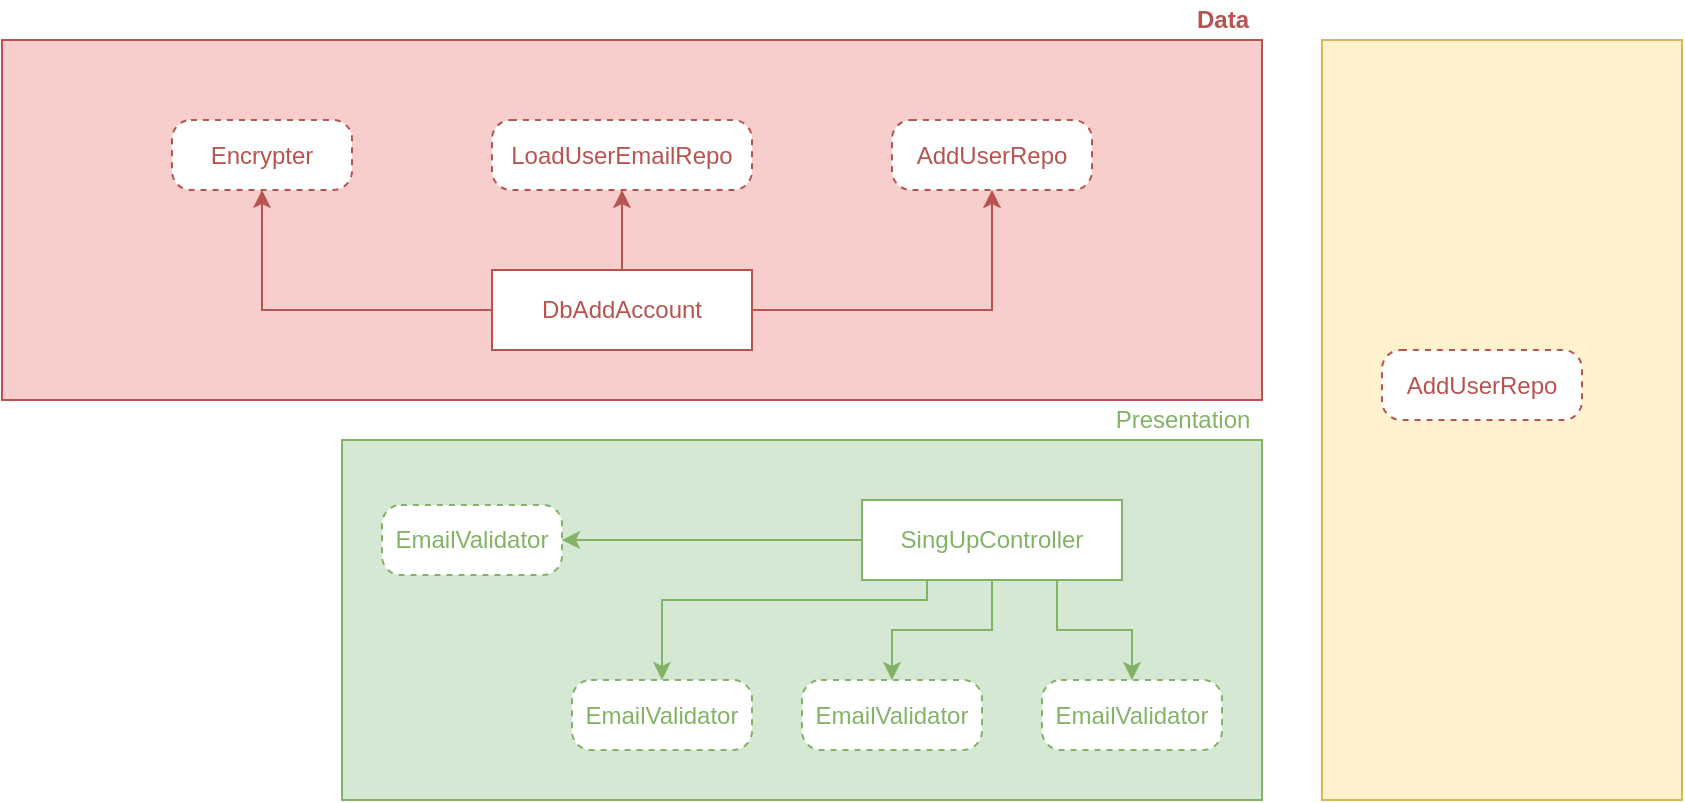 <mxfile version="14.4.9" type="github">
  <diagram id="Z1HPPXU_xEtoJKIFurmC" name="Page-1">
    <mxGraphModel dx="1240" dy="643" grid="1" gridSize="10" guides="1" tooltips="1" connect="1" arrows="1" fold="1" page="1" pageScale="1" pageWidth="1654" pageHeight="1169" math="0" shadow="0">
      <root>
        <mxCell id="0" />
        <mxCell id="1" parent="0" />
        <mxCell id="7xT4JCpLoNPR1XlFNLzu-1" value="" style="rounded=0;whiteSpace=wrap;html=1;fillColor=#f8cecc;strokeColor=#B85450;" vertex="1" parent="1">
          <mxGeometry x="580" y="480" width="630" height="180" as="geometry" />
        </mxCell>
        <mxCell id="7xT4JCpLoNPR1XlFNLzu-2" value="Encrypter" style="rounded=1;whiteSpace=wrap;html=1;dashed=1;arcSize=27;fontColor=#B85450;strokeColor=#B85450;" vertex="1" parent="1">
          <mxGeometry x="665" y="520" width="90" height="35" as="geometry" />
        </mxCell>
        <mxCell id="7xT4JCpLoNPR1XlFNLzu-3" value="LoadUserEmailRepo" style="rounded=1;whiteSpace=wrap;html=1;dashed=1;arcSize=27;fontColor=#B85450;strokeColor=#B85450;" vertex="1" parent="1">
          <mxGeometry x="825" y="520" width="130" height="35" as="geometry" />
        </mxCell>
        <mxCell id="7xT4JCpLoNPR1XlFNLzu-4" value="AddUserRepo" style="rounded=1;whiteSpace=wrap;html=1;dashed=1;arcSize=27;fontColor=#B85450;strokeColor=#B85450;" vertex="1" parent="1">
          <mxGeometry x="1025" y="520" width="100" height="35" as="geometry" />
        </mxCell>
        <mxCell id="7xT4JCpLoNPR1XlFNLzu-6" style="edgeStyle=orthogonalEdgeStyle;rounded=0;orthogonalLoop=1;jettySize=auto;html=1;strokeColor=#B85450;" edge="1" parent="1" source="7xT4JCpLoNPR1XlFNLzu-5" target="7xT4JCpLoNPR1XlFNLzu-3">
          <mxGeometry relative="1" as="geometry" />
        </mxCell>
        <mxCell id="7xT4JCpLoNPR1XlFNLzu-7" style="edgeStyle=orthogonalEdgeStyle;rounded=0;orthogonalLoop=1;jettySize=auto;html=1;exitX=0;exitY=0.5;exitDx=0;exitDy=0;strokeColor=#B85450;" edge="1" parent="1" source="7xT4JCpLoNPR1XlFNLzu-5" target="7xT4JCpLoNPR1XlFNLzu-2">
          <mxGeometry relative="1" as="geometry" />
        </mxCell>
        <mxCell id="7xT4JCpLoNPR1XlFNLzu-8" style="edgeStyle=orthogonalEdgeStyle;rounded=0;orthogonalLoop=1;jettySize=auto;html=1;exitX=1;exitY=0.5;exitDx=0;exitDy=0;fontColor=#B85450;strokeColor=#B85450;" edge="1" parent="1" source="7xT4JCpLoNPR1XlFNLzu-5" target="7xT4JCpLoNPR1XlFNLzu-4">
          <mxGeometry relative="1" as="geometry" />
        </mxCell>
        <mxCell id="7xT4JCpLoNPR1XlFNLzu-5" value="DbAddAccount" style="rounded=0;whiteSpace=wrap;html=1;fontColor=#B85450;strokeColor=#B85450;" vertex="1" parent="1">
          <mxGeometry x="825" y="595" width="130" height="40" as="geometry" />
        </mxCell>
        <mxCell id="7xT4JCpLoNPR1XlFNLzu-9" value="Data" style="text;html=1;align=center;verticalAlign=middle;resizable=0;points=[];autosize=1;fontStyle=1;fontColor=#B85450;" vertex="1" parent="1">
          <mxGeometry x="1170" y="460" width="40" height="20" as="geometry" />
        </mxCell>
        <mxCell id="7xT4JCpLoNPR1XlFNLzu-10" value="" style="rounded=0;whiteSpace=wrap;html=1;fillColor=#d5e8d4;strokeColor=#82B366;" vertex="1" parent="1">
          <mxGeometry x="750" y="680" width="460" height="180" as="geometry" />
        </mxCell>
        <mxCell id="7xT4JCpLoNPR1XlFNLzu-16" style="edgeStyle=orthogonalEdgeStyle;rounded=0;orthogonalLoop=1;jettySize=auto;html=1;fontColor=#82B366;strokeColor=#82B366;" edge="1" parent="1" source="7xT4JCpLoNPR1XlFNLzu-11" target="7xT4JCpLoNPR1XlFNLzu-12">
          <mxGeometry relative="1" as="geometry" />
        </mxCell>
        <mxCell id="7xT4JCpLoNPR1XlFNLzu-17" style="edgeStyle=orthogonalEdgeStyle;rounded=0;orthogonalLoop=1;jettySize=auto;html=1;fontColor=#82B366;strokeColor=#82B366;exitX=0.75;exitY=1;exitDx=0;exitDy=0;" edge="1" parent="1" source="7xT4JCpLoNPR1XlFNLzu-11" target="7xT4JCpLoNPR1XlFNLzu-13">
          <mxGeometry relative="1" as="geometry" />
        </mxCell>
        <mxCell id="7xT4JCpLoNPR1XlFNLzu-18" style="edgeStyle=orthogonalEdgeStyle;rounded=0;orthogonalLoop=1;jettySize=auto;html=1;exitX=0.5;exitY=1;exitDx=0;exitDy=0;fontColor=#82B366;strokeColor=#82B366;" edge="1" parent="1" source="7xT4JCpLoNPR1XlFNLzu-11" target="7xT4JCpLoNPR1XlFNLzu-14">
          <mxGeometry relative="1" as="geometry" />
        </mxCell>
        <mxCell id="7xT4JCpLoNPR1XlFNLzu-19" style="edgeStyle=orthogonalEdgeStyle;rounded=0;orthogonalLoop=1;jettySize=auto;html=1;exitX=0.25;exitY=1;exitDx=0;exitDy=0;fontColor=#82B366;strokeColor=#82B366;entryX=0.5;entryY=0;entryDx=0;entryDy=0;" edge="1" parent="1" source="7xT4JCpLoNPR1XlFNLzu-11" target="7xT4JCpLoNPR1XlFNLzu-15">
          <mxGeometry relative="1" as="geometry">
            <Array as="points">
              <mxPoint x="1043" y="760" />
              <mxPoint x="910" y="760" />
            </Array>
          </mxGeometry>
        </mxCell>
        <mxCell id="7xT4JCpLoNPR1XlFNLzu-11" value="SingUpController" style="rounded=0;whiteSpace=wrap;html=1;fontColor=#82B366;strokeColor=#82B366;" vertex="1" parent="1">
          <mxGeometry x="1010" y="710" width="130" height="40" as="geometry" />
        </mxCell>
        <mxCell id="7xT4JCpLoNPR1XlFNLzu-12" value="EmailValidator" style="rounded=1;whiteSpace=wrap;html=1;dashed=1;arcSize=27;labelBackgroundColor=none;fontColor=#82B366;strokeColor=#82B366;" vertex="1" parent="1">
          <mxGeometry x="770" y="712.5" width="90" height="35" as="geometry" />
        </mxCell>
        <mxCell id="7xT4JCpLoNPR1XlFNLzu-13" value="EmailValidator" style="rounded=1;whiteSpace=wrap;html=1;dashed=1;arcSize=27;labelBackgroundColor=none;fontColor=#82B366;strokeColor=#82B366;" vertex="1" parent="1">
          <mxGeometry x="1100" y="800" width="90" height="35" as="geometry" />
        </mxCell>
        <mxCell id="7xT4JCpLoNPR1XlFNLzu-14" value="EmailValidator" style="rounded=1;whiteSpace=wrap;html=1;dashed=1;arcSize=27;labelBackgroundColor=none;fontColor=#82B366;strokeColor=#82B366;" vertex="1" parent="1">
          <mxGeometry x="980" y="800" width="90" height="35" as="geometry" />
        </mxCell>
        <mxCell id="7xT4JCpLoNPR1XlFNLzu-15" value="EmailValidator" style="rounded=1;whiteSpace=wrap;html=1;dashed=1;arcSize=27;labelBackgroundColor=none;fontColor=#82B366;strokeColor=#82B366;" vertex="1" parent="1">
          <mxGeometry x="865" y="800" width="90" height="35" as="geometry" />
        </mxCell>
        <mxCell id="7xT4JCpLoNPR1XlFNLzu-20" value="" style="rounded=0;whiteSpace=wrap;html=1;fillColor=#fff2cc;strokeColor=#d6b656;" vertex="1" parent="1">
          <mxGeometry x="1240" y="480" width="180" height="380" as="geometry" />
        </mxCell>
        <mxCell id="7xT4JCpLoNPR1XlFNLzu-21" value="Presentation" style="text;html=1;align=center;verticalAlign=middle;resizable=0;points=[];autosize=1;fontColor=#82B366;" vertex="1" parent="1">
          <mxGeometry x="1130" y="660" width="80" height="20" as="geometry" />
        </mxCell>
        <mxCell id="7xT4JCpLoNPR1XlFNLzu-22" value="AddUserRepo" style="rounded=1;whiteSpace=wrap;html=1;dashed=1;arcSize=27;fontColor=#B85450;strokeColor=#B85450;" vertex="1" parent="1">
          <mxGeometry x="1270" y="635" width="100" height="35" as="geometry" />
        </mxCell>
      </root>
    </mxGraphModel>
  </diagram>
</mxfile>
